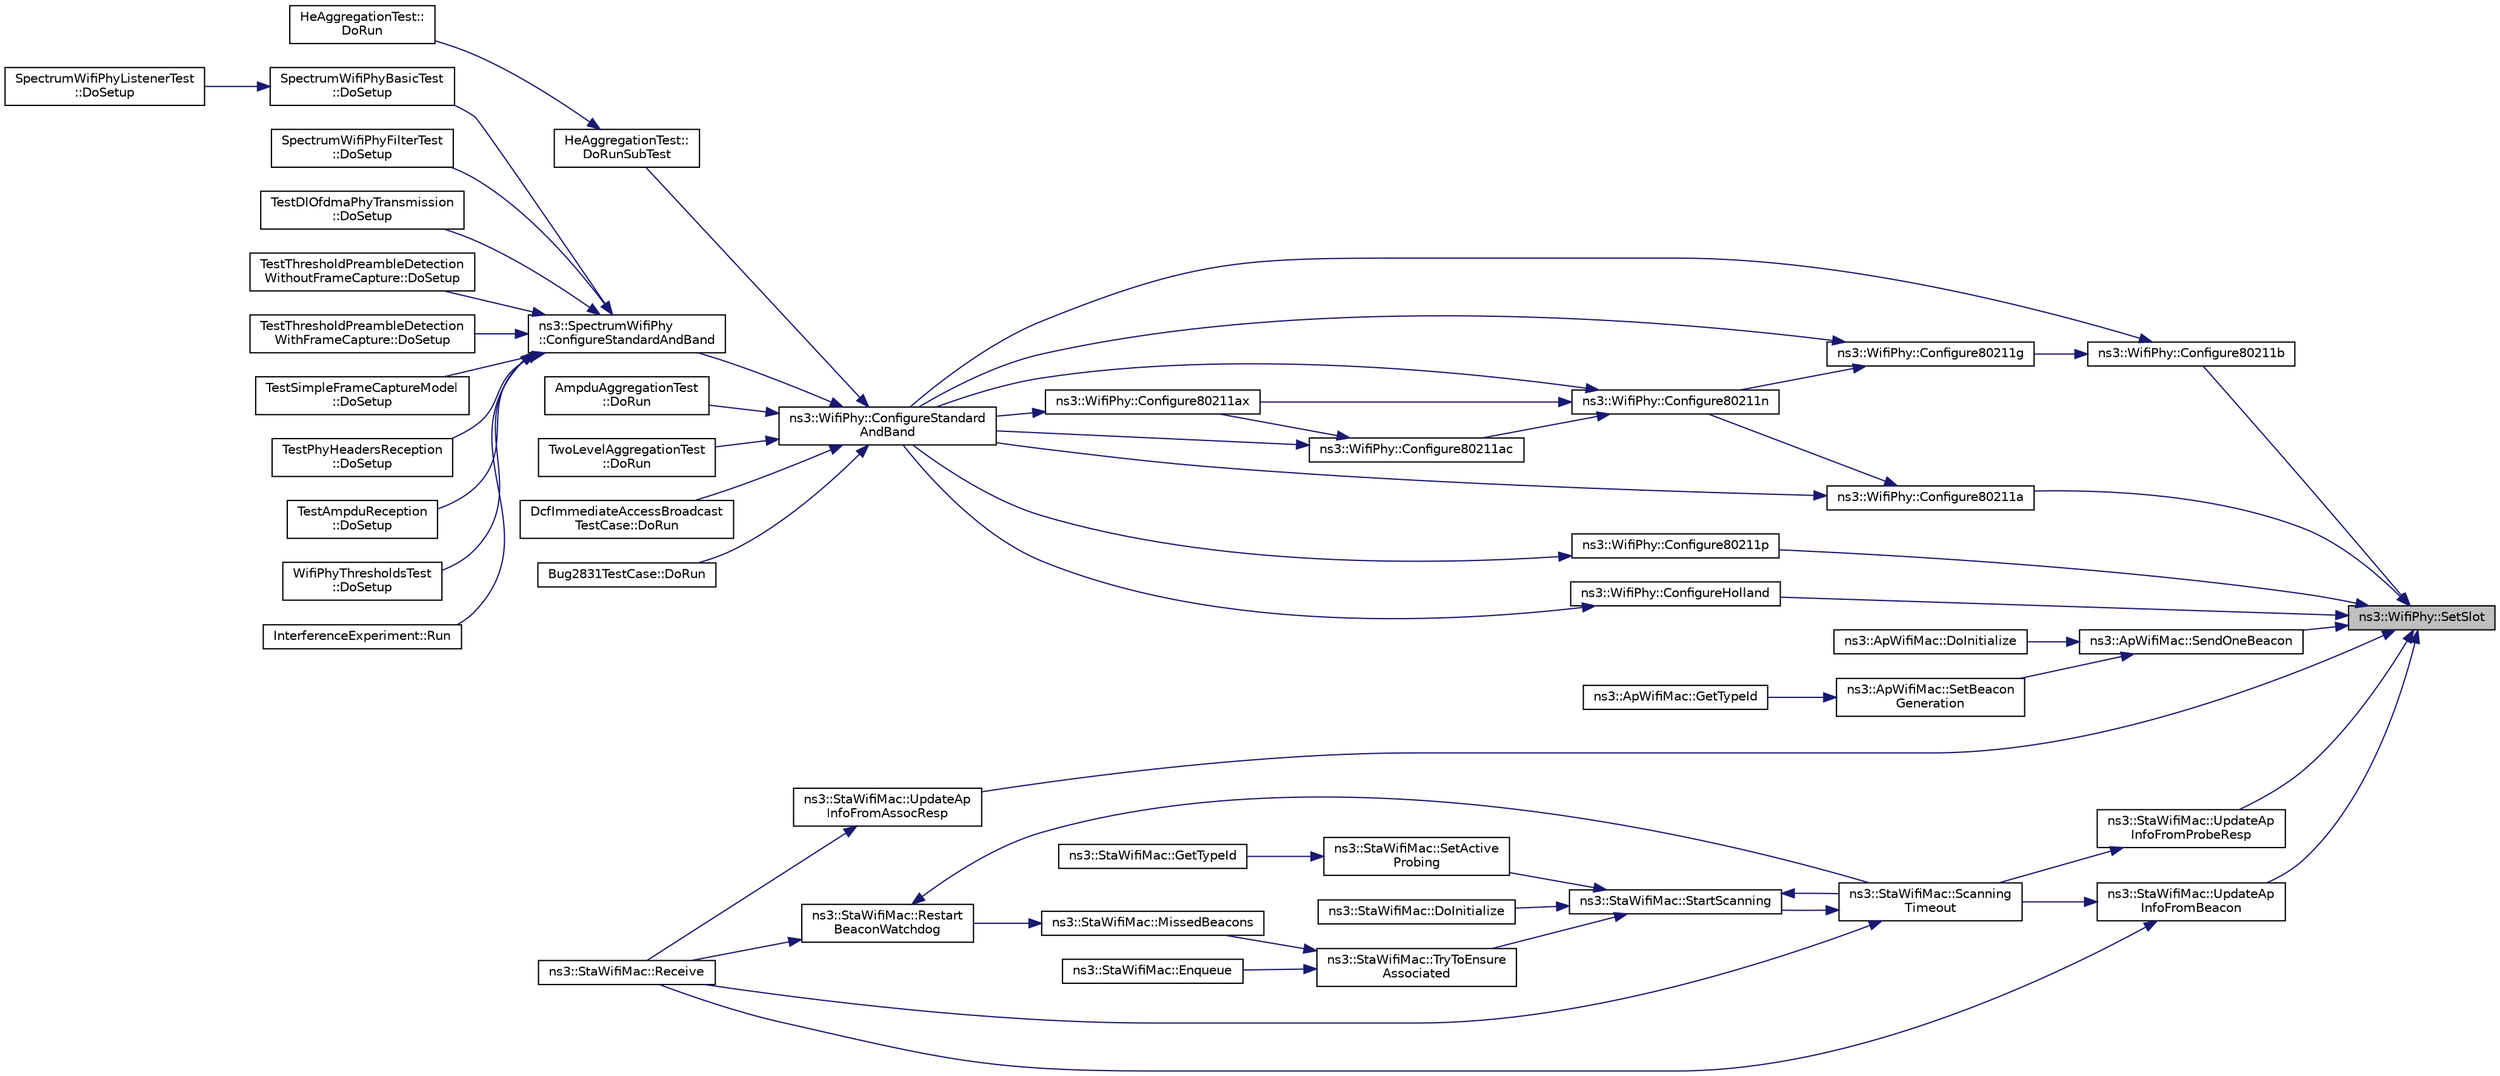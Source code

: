 digraph "ns3::WifiPhy::SetSlot"
{
 // LATEX_PDF_SIZE
  edge [fontname="Helvetica",fontsize="10",labelfontname="Helvetica",labelfontsize="10"];
  node [fontname="Helvetica",fontsize="10",shape=record];
  rankdir="RL";
  Node1 [label="ns3::WifiPhy::SetSlot",height=0.2,width=0.4,color="black", fillcolor="grey75", style="filled", fontcolor="black",tooltip="Set the slot duration for this PHY."];
  Node1 -> Node2 [dir="back",color="midnightblue",fontsize="10",style="solid",fontname="Helvetica"];
  Node2 [label="ns3::WifiPhy::Configure80211a",height=0.2,width=0.4,color="black", fillcolor="white", style="filled",URL="$classns3_1_1_wifi_phy.html#a3f4c48226fee10de85a17e6ce62af0f3",tooltip="Configure WifiPhy with appropriate channel frequency and supported rates for 802.11a standard."];
  Node2 -> Node3 [dir="back",color="midnightblue",fontsize="10",style="solid",fontname="Helvetica"];
  Node3 [label="ns3::WifiPhy::Configure80211n",height=0.2,width=0.4,color="black", fillcolor="white", style="filled",URL="$classns3_1_1_wifi_phy.html#ac4cf51f397334a060632d690675446e6",tooltip="Configure WifiPhy with appropriate channel frequency and supported rates for 802.11n standard."];
  Node3 -> Node4 [dir="back",color="midnightblue",fontsize="10",style="solid",fontname="Helvetica"];
  Node4 [label="ns3::WifiPhy::Configure80211ac",height=0.2,width=0.4,color="black", fillcolor="white", style="filled",URL="$classns3_1_1_wifi_phy.html#a9023b105175409e6dde1281cc6584cf3",tooltip="Configure WifiPhy with appropriate channel frequency and supported rates for 802.11ac standard."];
  Node4 -> Node5 [dir="back",color="midnightblue",fontsize="10",style="solid",fontname="Helvetica"];
  Node5 [label="ns3::WifiPhy::Configure80211ax",height=0.2,width=0.4,color="black", fillcolor="white", style="filled",URL="$classns3_1_1_wifi_phy.html#adcda370490dc230a5c737c7a83de9bcd",tooltip="Configure WifiPhy with appropriate channel frequency and supported rates for 802.11ax standard."];
  Node5 -> Node6 [dir="back",color="midnightblue",fontsize="10",style="solid",fontname="Helvetica"];
  Node6 [label="ns3::WifiPhy::ConfigureStandard\lAndBand",height=0.2,width=0.4,color="black", fillcolor="white", style="filled",URL="$classns3_1_1_wifi_phy.html#a8051dbd3b27d1a327273424f1487d036",tooltip="Configure the PHY-level parameters for different Wi-Fi standard."];
  Node6 -> Node7 [dir="back",color="midnightblue",fontsize="10",style="solid",fontname="Helvetica"];
  Node7 [label="ns3::SpectrumWifiPhy\l::ConfigureStandardAndBand",height=0.2,width=0.4,color="black", fillcolor="white", style="filled",URL="$classns3_1_1_spectrum_wifi_phy.html#a9563c5cffe624d36db271e7b109dbf9f",tooltip="Configure the PHY-level parameters for different Wi-Fi standard."];
  Node7 -> Node8 [dir="back",color="midnightblue",fontsize="10",style="solid",fontname="Helvetica"];
  Node8 [label="SpectrumWifiPhyBasicTest\l::DoSetup",height=0.2,width=0.4,color="black", fillcolor="white", style="filled",URL="$class_spectrum_wifi_phy_basic_test.html#a34f2cbd2cf4e0fb06ef96efe8afc8bdd",tooltip="Implementation to do any local setup required for this TestCase."];
  Node8 -> Node9 [dir="back",color="midnightblue",fontsize="10",style="solid",fontname="Helvetica"];
  Node9 [label="SpectrumWifiPhyListenerTest\l::DoSetup",height=0.2,width=0.4,color="black", fillcolor="white", style="filled",URL="$class_spectrum_wifi_phy_listener_test.html#a2649c02c0afb6632b514e9f81ad77cb9",tooltip="Implementation to do any local setup required for this TestCase."];
  Node7 -> Node10 [dir="back",color="midnightblue",fontsize="10",style="solid",fontname="Helvetica"];
  Node10 [label="SpectrumWifiPhyFilterTest\l::DoSetup",height=0.2,width=0.4,color="black", fillcolor="white", style="filled",URL="$class_spectrum_wifi_phy_filter_test.html#a4110bf1d99665605fbb298a7bceaae22",tooltip="Implementation to do any local setup required for this TestCase."];
  Node7 -> Node11 [dir="back",color="midnightblue",fontsize="10",style="solid",fontname="Helvetica"];
  Node11 [label="TestDlOfdmaPhyTransmission\l::DoSetup",height=0.2,width=0.4,color="black", fillcolor="white", style="filled",URL="$class_test_dl_ofdma_phy_transmission.html#a49d57216ff08635abb5981b5a0e0fdd3",tooltip="Implementation to do any local setup required for this TestCase."];
  Node7 -> Node12 [dir="back",color="midnightblue",fontsize="10",style="solid",fontname="Helvetica"];
  Node12 [label="TestThresholdPreambleDetection\lWithoutFrameCapture::DoSetup",height=0.2,width=0.4,color="black", fillcolor="white", style="filled",URL="$class_test_threshold_preamble_detection_without_frame_capture.html#ab5b96aabf2489e8d454465ec70196756",tooltip="Implementation to do any local setup required for this TestCase."];
  Node7 -> Node13 [dir="back",color="midnightblue",fontsize="10",style="solid",fontname="Helvetica"];
  Node13 [label="TestThresholdPreambleDetection\lWithFrameCapture::DoSetup",height=0.2,width=0.4,color="black", fillcolor="white", style="filled",URL="$class_test_threshold_preamble_detection_with_frame_capture.html#ae40798c353aa9c50e8af7ccb2ca68b0f",tooltip="Implementation to do any local setup required for this TestCase."];
  Node7 -> Node14 [dir="back",color="midnightblue",fontsize="10",style="solid",fontname="Helvetica"];
  Node14 [label="TestSimpleFrameCaptureModel\l::DoSetup",height=0.2,width=0.4,color="black", fillcolor="white", style="filled",URL="$class_test_simple_frame_capture_model.html#ad82acd95766f6f708eff1aa182f0ea63",tooltip="Implementation to do any local setup required for this TestCase."];
  Node7 -> Node15 [dir="back",color="midnightblue",fontsize="10",style="solid",fontname="Helvetica"];
  Node15 [label="TestPhyHeadersReception\l::DoSetup",height=0.2,width=0.4,color="black", fillcolor="white", style="filled",URL="$class_test_phy_headers_reception.html#ab701892ef2a24f3b5f2668b35cd85775",tooltip="Implementation to do any local setup required for this TestCase."];
  Node7 -> Node16 [dir="back",color="midnightblue",fontsize="10",style="solid",fontname="Helvetica"];
  Node16 [label="TestAmpduReception\l::DoSetup",height=0.2,width=0.4,color="black", fillcolor="white", style="filled",URL="$class_test_ampdu_reception.html#ab1e84ef6dac8fed52f0f2c93fa21f377",tooltip="Implementation to do any local setup required for this TestCase."];
  Node7 -> Node17 [dir="back",color="midnightblue",fontsize="10",style="solid",fontname="Helvetica"];
  Node17 [label="WifiPhyThresholdsTest\l::DoSetup",height=0.2,width=0.4,color="black", fillcolor="white", style="filled",URL="$class_wifi_phy_thresholds_test.html#a9ba605051e273b93ba4bdaa023e65687",tooltip="Implementation to do any local setup required for this TestCase."];
  Node7 -> Node18 [dir="back",color="midnightblue",fontsize="10",style="solid",fontname="Helvetica"];
  Node18 [label="InterferenceExperiment::Run",height=0.2,width=0.4,color="black", fillcolor="white", style="filled",URL="$class_interference_experiment.html#ae31524d224c311c36d8b1dd5fcc9f269",tooltip="Run function."];
  Node6 -> Node19 [dir="back",color="midnightblue",fontsize="10",style="solid",fontname="Helvetica"];
  Node19 [label="AmpduAggregationTest\l::DoRun",height=0.2,width=0.4,color="black", fillcolor="white", style="filled",URL="$class_ampdu_aggregation_test.html#a7414dc8d4dd982ab4c1eaadb5b2c693d",tooltip="Implementation to actually run this TestCase."];
  Node6 -> Node20 [dir="back",color="midnightblue",fontsize="10",style="solid",fontname="Helvetica"];
  Node20 [label="TwoLevelAggregationTest\l::DoRun",height=0.2,width=0.4,color="black", fillcolor="white", style="filled",URL="$class_two_level_aggregation_test.html#a40c6f5f8be6c48673d0bfd218d95afe0",tooltip="Implementation to actually run this TestCase."];
  Node6 -> Node21 [dir="back",color="midnightblue",fontsize="10",style="solid",fontname="Helvetica"];
  Node21 [label="DcfImmediateAccessBroadcast\lTestCase::DoRun",height=0.2,width=0.4,color="black", fillcolor="white", style="filled",URL="$class_dcf_immediate_access_broadcast_test_case.html#a60a5b36d456c0c144d85a9be722c1663",tooltip="Implementation to actually run this TestCase."];
  Node6 -> Node22 [dir="back",color="midnightblue",fontsize="10",style="solid",fontname="Helvetica"];
  Node22 [label="Bug2831TestCase::DoRun",height=0.2,width=0.4,color="black", fillcolor="white", style="filled",URL="$class_bug2831_test_case.html#a1e757e45f4ad6bcbe78350e85e6ff5c7",tooltip="Implementation to actually run this TestCase."];
  Node6 -> Node23 [dir="back",color="midnightblue",fontsize="10",style="solid",fontname="Helvetica"];
  Node23 [label="HeAggregationTest::\lDoRunSubTest",height=0.2,width=0.4,color="black", fillcolor="white", style="filled",URL="$class_he_aggregation_test.html#a2a6873db3bb78489db82a54591b429f3",tooltip="Run test for a given buffer size."];
  Node23 -> Node24 [dir="back",color="midnightblue",fontsize="10",style="solid",fontname="Helvetica"];
  Node24 [label="HeAggregationTest::\lDoRun",height=0.2,width=0.4,color="black", fillcolor="white", style="filled",URL="$class_he_aggregation_test.html#a064486621a42555204608de0af51006c",tooltip="Implementation to actually run this TestCase."];
  Node4 -> Node6 [dir="back",color="midnightblue",fontsize="10",style="solid",fontname="Helvetica"];
  Node3 -> Node5 [dir="back",color="midnightblue",fontsize="10",style="solid",fontname="Helvetica"];
  Node3 -> Node6 [dir="back",color="midnightblue",fontsize="10",style="solid",fontname="Helvetica"];
  Node2 -> Node6 [dir="back",color="midnightblue",fontsize="10",style="solid",fontname="Helvetica"];
  Node1 -> Node25 [dir="back",color="midnightblue",fontsize="10",style="solid",fontname="Helvetica"];
  Node25 [label="ns3::WifiPhy::Configure80211b",height=0.2,width=0.4,color="black", fillcolor="white", style="filled",URL="$classns3_1_1_wifi_phy.html#a6d06ede65c6956ad9c414a00587279d7",tooltip="Configure WifiPhy with appropriate channel frequency and supported rates for 802.11b standard."];
  Node25 -> Node26 [dir="back",color="midnightblue",fontsize="10",style="solid",fontname="Helvetica"];
  Node26 [label="ns3::WifiPhy::Configure80211g",height=0.2,width=0.4,color="black", fillcolor="white", style="filled",URL="$classns3_1_1_wifi_phy.html#a71286ced86fbd1b11c4b68e053b3e8d0",tooltip="Configure WifiPhy with appropriate channel frequency and supported rates for 802.11g standard."];
  Node26 -> Node3 [dir="back",color="midnightblue",fontsize="10",style="solid",fontname="Helvetica"];
  Node26 -> Node6 [dir="back",color="midnightblue",fontsize="10",style="solid",fontname="Helvetica"];
  Node25 -> Node6 [dir="back",color="midnightblue",fontsize="10",style="solid",fontname="Helvetica"];
  Node1 -> Node27 [dir="back",color="midnightblue",fontsize="10",style="solid",fontname="Helvetica"];
  Node27 [label="ns3::WifiPhy::Configure80211p",height=0.2,width=0.4,color="black", fillcolor="white", style="filled",URL="$classns3_1_1_wifi_phy.html#a600da251aeb770f71765351e803b0f2f",tooltip="Configure WifiPhy with appropriate channel frequency and supported rates for 802.11p standard."];
  Node27 -> Node6 [dir="back",color="midnightblue",fontsize="10",style="solid",fontname="Helvetica"];
  Node1 -> Node28 [dir="back",color="midnightblue",fontsize="10",style="solid",fontname="Helvetica"];
  Node28 [label="ns3::WifiPhy::ConfigureHolland",height=0.2,width=0.4,color="black", fillcolor="white", style="filled",URL="$classns3_1_1_wifi_phy.html#aba0f3d79d7fe9be1485a3d87a8923cdd",tooltip="Configure WifiPhy with appropriate channel frequency and supported rates for Holland."];
  Node28 -> Node6 [dir="back",color="midnightblue",fontsize="10",style="solid",fontname="Helvetica"];
  Node1 -> Node29 [dir="back",color="midnightblue",fontsize="10",style="solid",fontname="Helvetica"];
  Node29 [label="ns3::ApWifiMac::SendOneBeacon",height=0.2,width=0.4,color="black", fillcolor="white", style="filled",URL="$classns3_1_1_ap_wifi_mac.html#a6c8cbc0fc95f3eaf4840d4ffcf78fac5",tooltip="Forward a beacon packet to the beacon special DCF."];
  Node29 -> Node30 [dir="back",color="midnightblue",fontsize="10",style="solid",fontname="Helvetica"];
  Node30 [label="ns3::ApWifiMac::DoInitialize",height=0.2,width=0.4,color="black", fillcolor="white", style="filled",URL="$classns3_1_1_ap_wifi_mac.html#a398b0e04d5c31b7459358a459beff098",tooltip="Initialize() implementation."];
  Node29 -> Node31 [dir="back",color="midnightblue",fontsize="10",style="solid",fontname="Helvetica"];
  Node31 [label="ns3::ApWifiMac::SetBeacon\lGeneration",height=0.2,width=0.4,color="black", fillcolor="white", style="filled",URL="$classns3_1_1_ap_wifi_mac.html#a09ad3b96835cb8fac18783423d3e57a7",tooltip="Enable or disable beacon generation of the AP."];
  Node31 -> Node32 [dir="back",color="midnightblue",fontsize="10",style="solid",fontname="Helvetica"];
  Node32 [label="ns3::ApWifiMac::GetTypeId",height=0.2,width=0.4,color="black", fillcolor="white", style="filled",URL="$classns3_1_1_ap_wifi_mac.html#aa7cd3c1ec15889267ab5b5e183b91d2b",tooltip="Get the type ID."];
  Node1 -> Node33 [dir="back",color="midnightblue",fontsize="10",style="solid",fontname="Helvetica"];
  Node33 [label="ns3::StaWifiMac::UpdateAp\lInfoFromAssocResp",height=0.2,width=0.4,color="black", fillcolor="white", style="filled",URL="$classns3_1_1_sta_wifi_mac.html#a3b4db84fc465a25c98c6a46e75d83008",tooltip="Update AP's information from association response."];
  Node33 -> Node34 [dir="back",color="midnightblue",fontsize="10",style="solid",fontname="Helvetica"];
  Node34 [label="ns3::StaWifiMac::Receive",height=0.2,width=0.4,color="black", fillcolor="white", style="filled",URL="$classns3_1_1_sta_wifi_mac.html#a3ccd3b2dd36c5b80ba53eb57b6c96e96",tooltip="Handle a received packet."];
  Node1 -> Node35 [dir="back",color="midnightblue",fontsize="10",style="solid",fontname="Helvetica"];
  Node35 [label="ns3::StaWifiMac::UpdateAp\lInfoFromBeacon",height=0.2,width=0.4,color="black", fillcolor="white", style="filled",URL="$classns3_1_1_sta_wifi_mac.html#a242fea4aa708280497d93f94dbb8a142",tooltip="Update associated AP's information from beacon."];
  Node35 -> Node34 [dir="back",color="midnightblue",fontsize="10",style="solid",fontname="Helvetica"];
  Node35 -> Node36 [dir="back",color="midnightblue",fontsize="10",style="solid",fontname="Helvetica"];
  Node36 [label="ns3::StaWifiMac::Scanning\lTimeout",height=0.2,width=0.4,color="black", fillcolor="white", style="filled",URL="$classns3_1_1_sta_wifi_mac.html#a0813f90cc1f856b0907845686caa592f",tooltip="This method is called after wait beacon timeout or wait probe request timeout has occurred."];
  Node36 -> Node34 [dir="back",color="midnightblue",fontsize="10",style="solid",fontname="Helvetica"];
  Node36 -> Node37 [dir="back",color="midnightblue",fontsize="10",style="solid",fontname="Helvetica"];
  Node37 [label="ns3::StaWifiMac::StartScanning",height=0.2,width=0.4,color="black", fillcolor="white", style="filled",URL="$classns3_1_1_sta_wifi_mac.html#a9c007448763eb89846914c4c836cacc1",tooltip="Start the scanning process which trigger active or passive scanning based on the active probing flag."];
  Node37 -> Node38 [dir="back",color="midnightblue",fontsize="10",style="solid",fontname="Helvetica"];
  Node38 [label="ns3::StaWifiMac::DoInitialize",height=0.2,width=0.4,color="black", fillcolor="white", style="filled",URL="$classns3_1_1_sta_wifi_mac.html#a8e2b0a291d2643f8b9f62bc2562e2ba8",tooltip="Initialize() implementation."];
  Node37 -> Node36 [dir="back",color="midnightblue",fontsize="10",style="solid",fontname="Helvetica"];
  Node37 -> Node39 [dir="back",color="midnightblue",fontsize="10",style="solid",fontname="Helvetica"];
  Node39 [label="ns3::StaWifiMac::SetActive\lProbing",height=0.2,width=0.4,color="black", fillcolor="white", style="filled",URL="$classns3_1_1_sta_wifi_mac.html#acd68ef0ad1aec613b5ba224988d559ea",tooltip="Enable or disable active probing."];
  Node39 -> Node40 [dir="back",color="midnightblue",fontsize="10",style="solid",fontname="Helvetica"];
  Node40 [label="ns3::StaWifiMac::GetTypeId",height=0.2,width=0.4,color="black", fillcolor="white", style="filled",URL="$classns3_1_1_sta_wifi_mac.html#a9a7063e5d183bb288d8ab157a102196c",tooltip="Get the type ID."];
  Node37 -> Node41 [dir="back",color="midnightblue",fontsize="10",style="solid",fontname="Helvetica"];
  Node41 [label="ns3::StaWifiMac::TryToEnsure\lAssociated",height=0.2,width=0.4,color="black", fillcolor="white", style="filled",URL="$classns3_1_1_sta_wifi_mac.html#a545fb78eb8b89ee48512820e31d76a81",tooltip="Try to ensure that we are associated with an AP by taking an appropriate action depending on the curr..."];
  Node41 -> Node42 [dir="back",color="midnightblue",fontsize="10",style="solid",fontname="Helvetica"];
  Node42 [label="ns3::StaWifiMac::Enqueue",height=0.2,width=0.4,color="black", fillcolor="white", style="filled",URL="$classns3_1_1_sta_wifi_mac.html#a27afdb3ba3ef301e240362f379d570f2",tooltip=" "];
  Node41 -> Node43 [dir="back",color="midnightblue",fontsize="10",style="solid",fontname="Helvetica"];
  Node43 [label="ns3::StaWifiMac::MissedBeacons",height=0.2,width=0.4,color="black", fillcolor="white", style="filled",URL="$classns3_1_1_sta_wifi_mac.html#a973a8b9cda122dd3b22cda3c4073bcd1",tooltip="This method is called after we have not received a beacon from the AP."];
  Node43 -> Node44 [dir="back",color="midnightblue",fontsize="10",style="solid",fontname="Helvetica"];
  Node44 [label="ns3::StaWifiMac::Restart\lBeaconWatchdog",height=0.2,width=0.4,color="black", fillcolor="white", style="filled",URL="$classns3_1_1_sta_wifi_mac.html#a873848ee518a0190f8feb3551f3d5969",tooltip="Restarts the beacon timer."];
  Node44 -> Node34 [dir="back",color="midnightblue",fontsize="10",style="solid",fontname="Helvetica"];
  Node44 -> Node36 [dir="back",color="midnightblue",fontsize="10",style="solid",fontname="Helvetica"];
  Node1 -> Node45 [dir="back",color="midnightblue",fontsize="10",style="solid",fontname="Helvetica"];
  Node45 [label="ns3::StaWifiMac::UpdateAp\lInfoFromProbeResp",height=0.2,width=0.4,color="black", fillcolor="white", style="filled",URL="$classns3_1_1_sta_wifi_mac.html#a1a40177fb80bfd5029f083d53b42f787",tooltip="Update AP's information from probe response."];
  Node45 -> Node36 [dir="back",color="midnightblue",fontsize="10",style="solid",fontname="Helvetica"];
}
